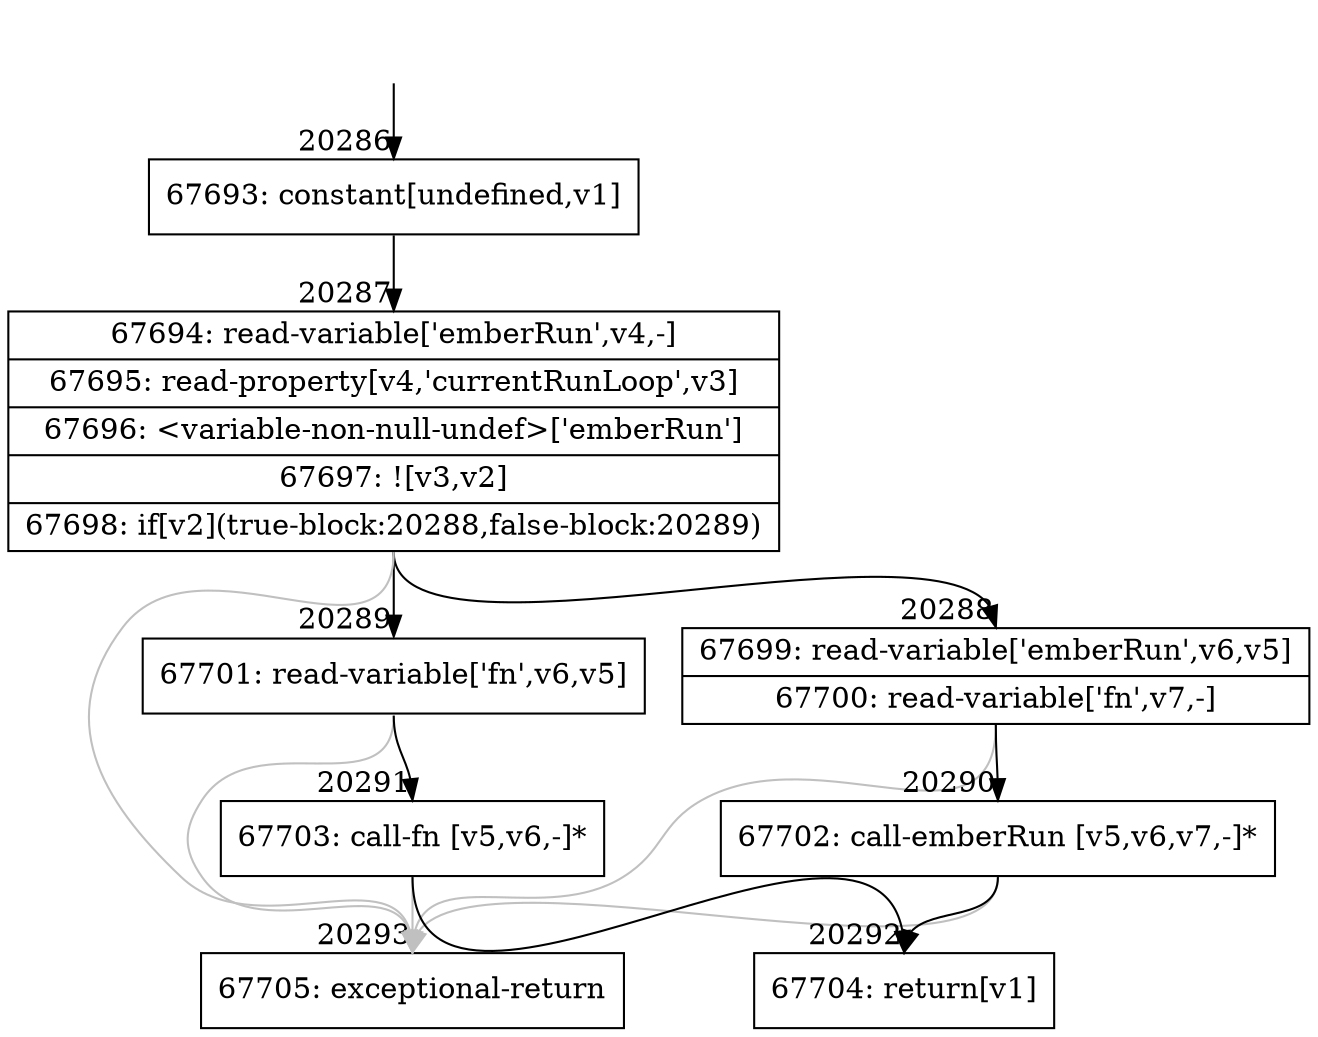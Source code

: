 digraph {
rankdir="TD"
BB_entry1767[shape=none,label=""];
BB_entry1767 -> BB20286 [tailport=s, headport=n, headlabel="    20286"]
BB20286 [shape=record label="{67693: constant[undefined,v1]}" ] 
BB20286 -> BB20287 [tailport=s, headport=n, headlabel="      20287"]
BB20287 [shape=record label="{67694: read-variable['emberRun',v4,-]|67695: read-property[v4,'currentRunLoop',v3]|67696: \<variable-non-null-undef\>['emberRun']|67697: ![v3,v2]|67698: if[v2](true-block:20288,false-block:20289)}" ] 
BB20287 -> BB20288 [tailport=s, headport=n, headlabel="      20288"]
BB20287 -> BB20289 [tailport=s, headport=n, headlabel="      20289"]
BB20287 -> BB20293 [tailport=s, headport=n, color=gray, headlabel="      20293"]
BB20288 [shape=record label="{67699: read-variable['emberRun',v6,v5]|67700: read-variable['fn',v7,-]}" ] 
BB20288 -> BB20290 [tailport=s, headport=n, headlabel="      20290"]
BB20288 -> BB20293 [tailport=s, headport=n, color=gray]
BB20289 [shape=record label="{67701: read-variable['fn',v6,v5]}" ] 
BB20289 -> BB20291 [tailport=s, headport=n, headlabel="      20291"]
BB20289 -> BB20293 [tailport=s, headport=n, color=gray]
BB20290 [shape=record label="{67702: call-emberRun [v5,v6,v7,-]*}" ] 
BB20290 -> BB20292 [tailport=s, headport=n, headlabel="      20292"]
BB20290 -> BB20293 [tailport=s, headport=n, color=gray]
BB20291 [shape=record label="{67703: call-fn [v5,v6,-]*}" ] 
BB20291 -> BB20292 [tailport=s, headport=n]
BB20291 -> BB20293 [tailport=s, headport=n, color=gray]
BB20292 [shape=record label="{67704: return[v1]}" ] 
BB20293 [shape=record label="{67705: exceptional-return}" ] 
//#$~ 38038
}
